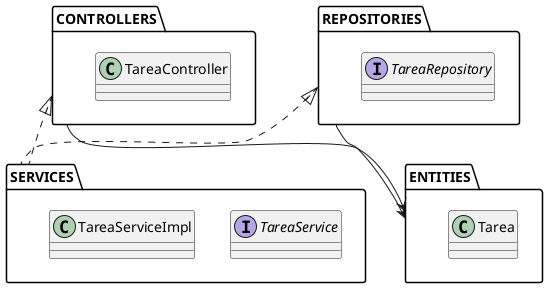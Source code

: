 @startuml

package "SERVICES" {
    interface TareaService
    class TareaServiceImpl
}

package "CONTROLLERS" {
    class TareaController
}

package "ENTITIES" {
    class Tarea
}

package "REPOSITORIES" {
    interface TareaRepository
}

SERVICES .up.|> CONTROLLERS
SERVICES .up.|> REPOSITORIES
CONTROLLERS --> ENTITIES
REPOSITORIES --> ENTITIES

@enduml
